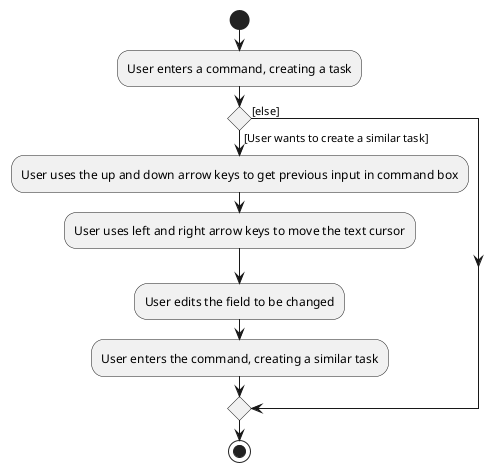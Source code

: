 @startuml
start
:User enters a command, creating a task;
if () then ([User wants to create a similar task])
    :User uses the up and down arrow keys to get previous input in command box;
    :User uses left and right arrow keys to move the text cursor;
    :User edits the field to be changed;
    :User enters the command, creating a similar task;
else ([else])
endif
stop
@enduml
